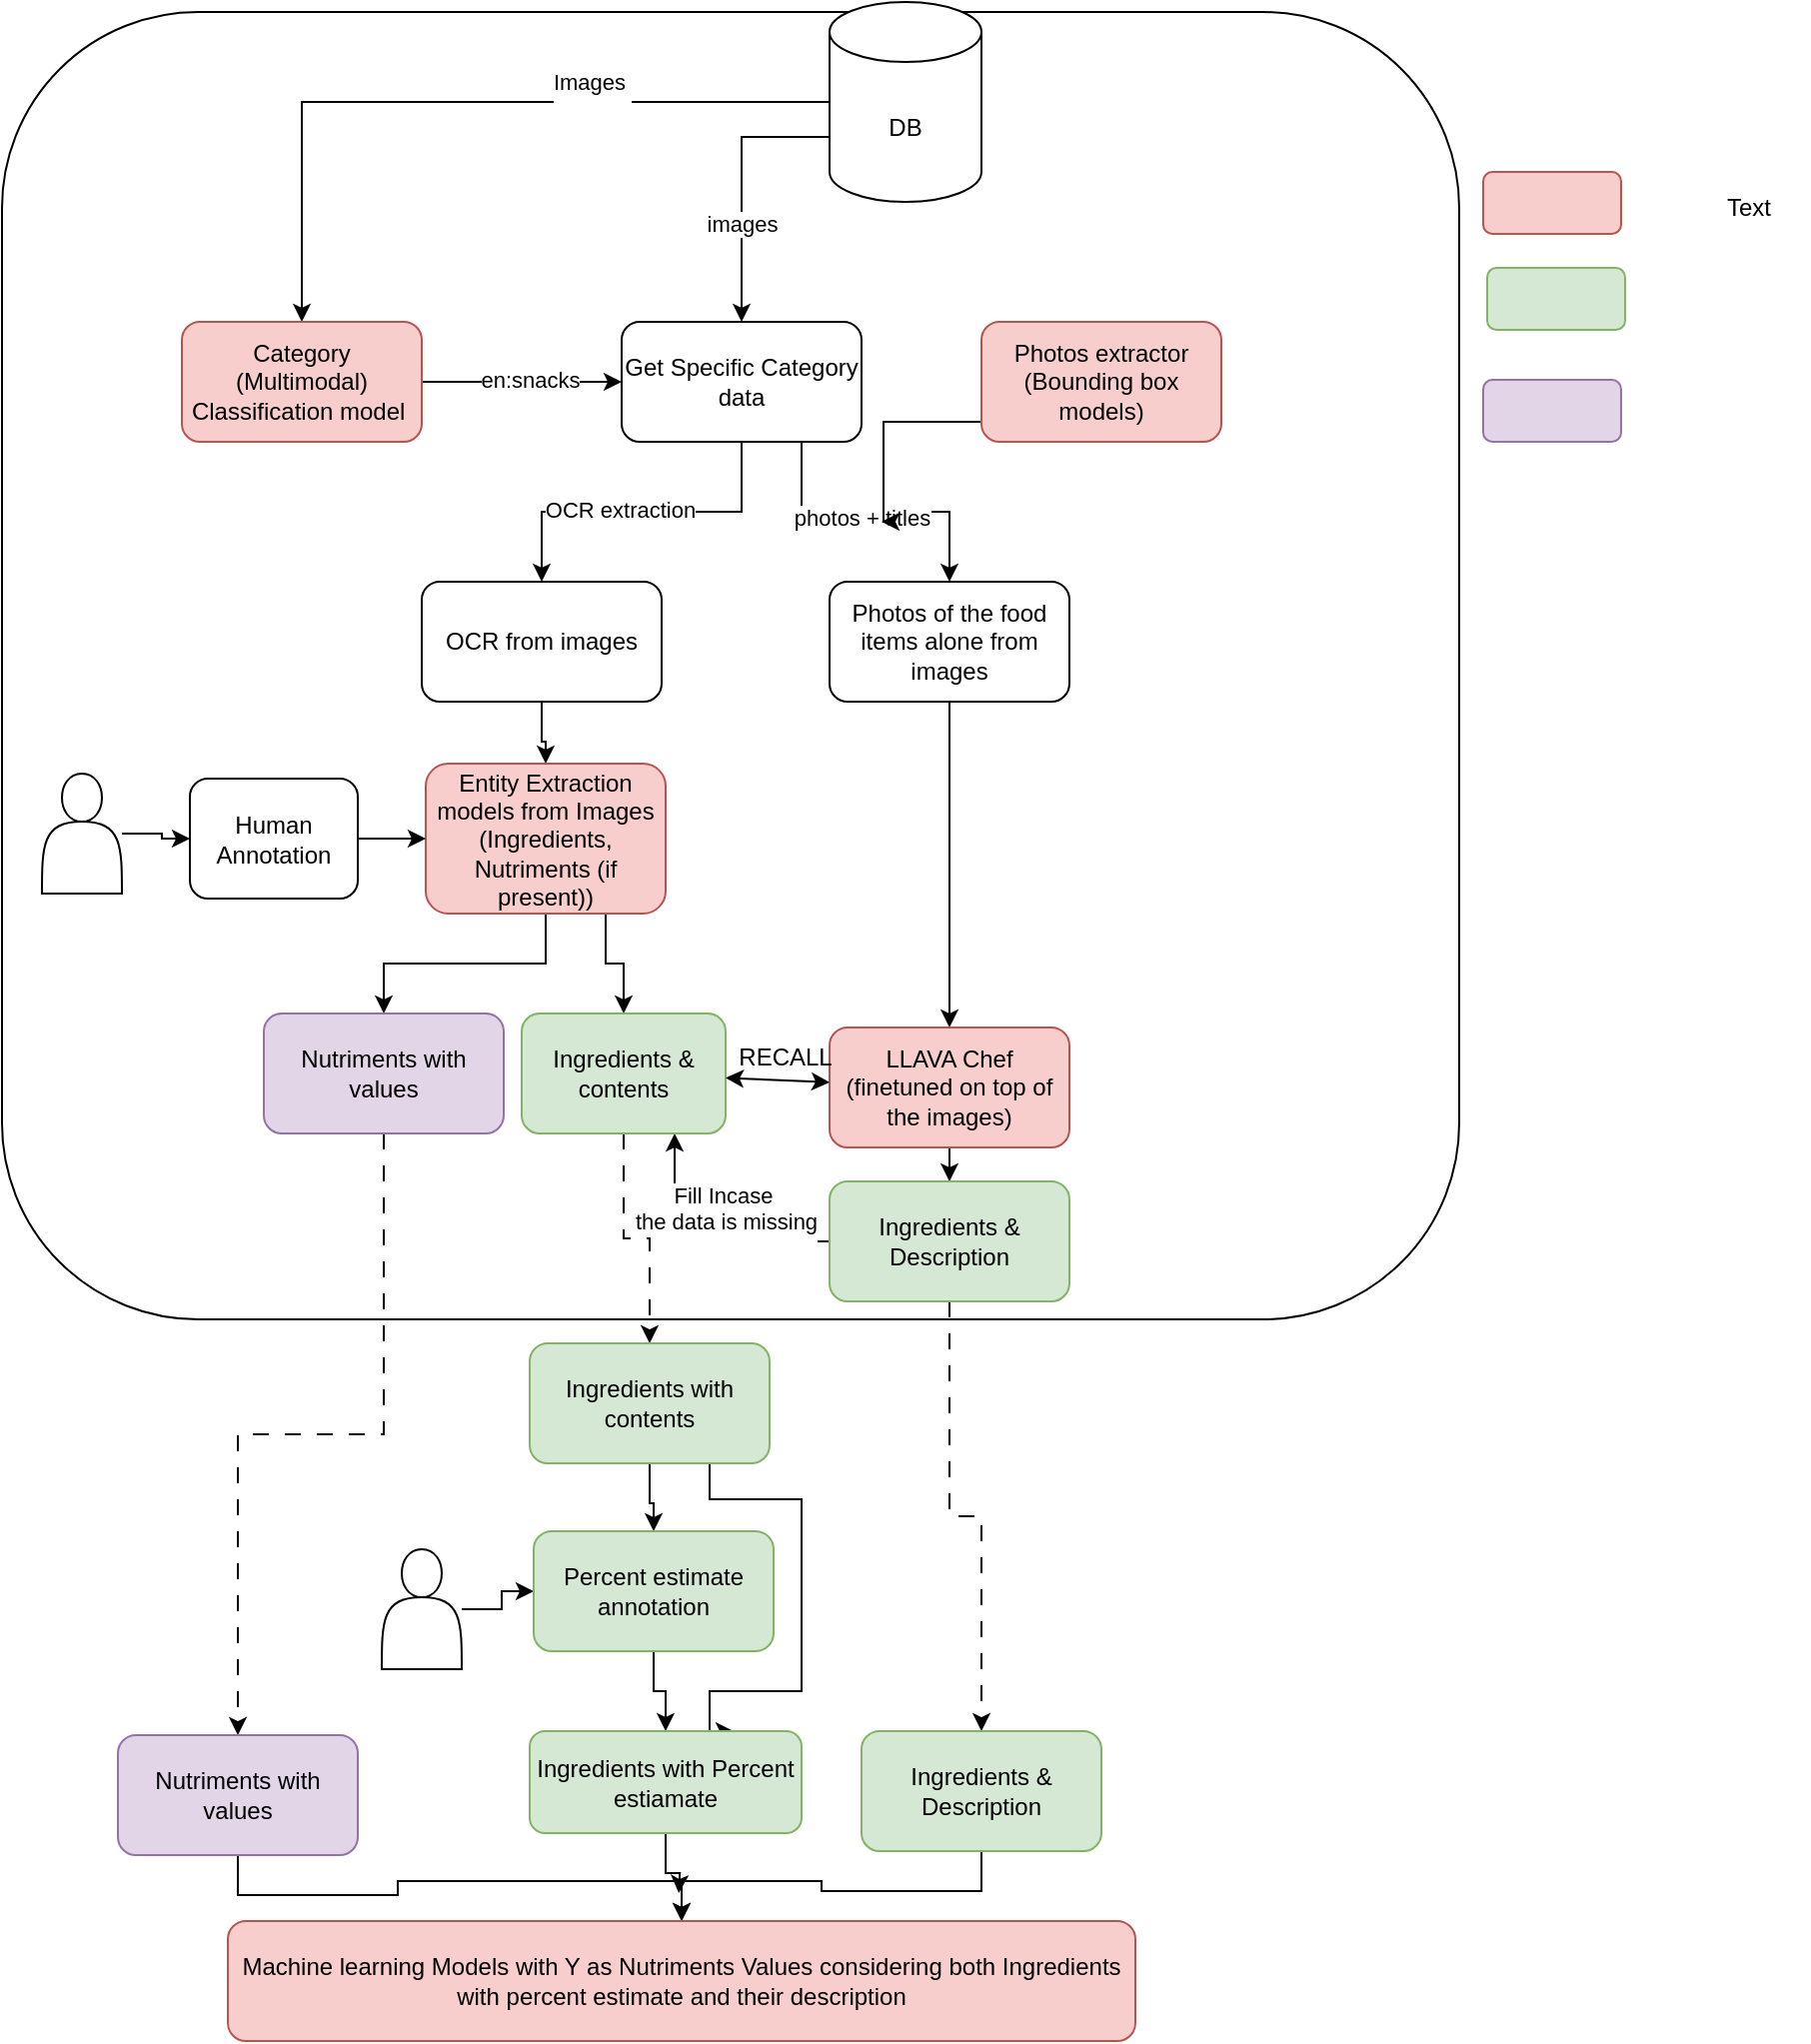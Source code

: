 <mxfile version="27.1.6">
  <diagram name="Page-1" id="QT09Z66isRcmfOBsZCpm">
    <mxGraphModel dx="1869" dy="622" grid="0" gridSize="10" guides="1" tooltips="1" connect="1" arrows="1" fold="1" page="1" pageScale="1" pageWidth="827" pageHeight="1169" math="0" shadow="0">
      <root>
        <mxCell id="0" />
        <mxCell id="1" parent="0" />
        <mxCell id="C5yaauLDrXDxsBTMb6eG-1" value="" style="rounded=1;whiteSpace=wrap;html=1;fillColor=none;" parent="1" vertex="1">
          <mxGeometry x="-70" y="125" width="729" height="654" as="geometry" />
        </mxCell>
        <mxCell id="cF8QfP8WDfPO8UW3AcHy-6" style="edgeStyle=orthogonalEdgeStyle;rounded=0;orthogonalLoop=1;jettySize=auto;html=1;entryX=0.5;entryY=0;entryDx=0;entryDy=0;" parent="1" source="cF8QfP8WDfPO8UW3AcHy-2" target="cF8QfP8WDfPO8UW3AcHy-3" edge="1">
          <mxGeometry relative="1" as="geometry" />
        </mxCell>
        <mxCell id="cF8QfP8WDfPO8UW3AcHy-13" value="Images&amp;nbsp;&lt;div&gt;&lt;br style=&quot;font-size: 12px; text-wrap-mode: wrap; background-color: rgb(236, 236, 236);&quot;&gt;&lt;/div&gt;" style="edgeLabel;html=1;align=center;verticalAlign=middle;resizable=0;points=[];" parent="cF8QfP8WDfPO8UW3AcHy-6" vertex="1" connectable="0">
          <mxGeometry x="-0.36" y="-3" relative="1" as="geometry">
            <mxPoint as="offset" />
          </mxGeometry>
        </mxCell>
        <mxCell id="cF8QfP8WDfPO8UW3AcHy-12" style="edgeStyle=orthogonalEdgeStyle;rounded=0;orthogonalLoop=1;jettySize=auto;html=1;exitX=0;exitY=0;exitDx=0;exitDy=67.5;exitPerimeter=0;" parent="1" source="cF8QfP8WDfPO8UW3AcHy-2" target="cF8QfP8WDfPO8UW3AcHy-9" edge="1">
          <mxGeometry relative="1" as="geometry" />
        </mxCell>
        <mxCell id="cF8QfP8WDfPO8UW3AcHy-14" value="images" style="edgeLabel;html=1;align=center;verticalAlign=middle;resizable=0;points=[];" parent="cF8QfP8WDfPO8UW3AcHy-12" vertex="1" connectable="0">
          <mxGeometry x="0.285" relative="1" as="geometry">
            <mxPoint as="offset" />
          </mxGeometry>
        </mxCell>
        <mxCell id="cF8QfP8WDfPO8UW3AcHy-2" value="DB" style="shape=cylinder3;whiteSpace=wrap;html=1;boundedLbl=1;backgroundOutline=1;size=15;" parent="1" vertex="1">
          <mxGeometry x="344" y="120" width="76" height="100" as="geometry" />
        </mxCell>
        <mxCell id="cF8QfP8WDfPO8UW3AcHy-8" style="edgeStyle=orthogonalEdgeStyle;rounded=0;orthogonalLoop=1;jettySize=auto;html=1;entryX=0;entryY=0.5;entryDx=0;entryDy=0;" parent="1" source="cF8QfP8WDfPO8UW3AcHy-3" target="cF8QfP8WDfPO8UW3AcHy-9" edge="1">
          <mxGeometry relative="1" as="geometry">
            <mxPoint x="380" y="310" as="targetPoint" />
          </mxGeometry>
        </mxCell>
        <mxCell id="cF8QfP8WDfPO8UW3AcHy-11" value="en:snacks" style="edgeLabel;html=1;align=center;verticalAlign=middle;resizable=0;points=[];" parent="cF8QfP8WDfPO8UW3AcHy-8" vertex="1" connectable="0">
          <mxGeometry x="0.069" y="1" relative="1" as="geometry">
            <mxPoint as="offset" />
          </mxGeometry>
        </mxCell>
        <mxCell id="cF8QfP8WDfPO8UW3AcHy-3" value="Category (Multimodal) Classification model&amp;nbsp;" style="rounded=1;whiteSpace=wrap;html=1;fillColor=#f8cecc;strokeColor=#b85450;" parent="1" vertex="1">
          <mxGeometry x="20" y="280" width="120" height="60" as="geometry" />
        </mxCell>
        <mxCell id="cF8QfP8WDfPO8UW3AcHy-16" style="edgeStyle=orthogonalEdgeStyle;rounded=0;orthogonalLoop=1;jettySize=auto;html=1;entryX=0.5;entryY=0;entryDx=0;entryDy=0;" parent="1" source="cF8QfP8WDfPO8UW3AcHy-9" target="cF8QfP8WDfPO8UW3AcHy-15" edge="1">
          <mxGeometry relative="1" as="geometry" />
        </mxCell>
        <mxCell id="cF8QfP8WDfPO8UW3AcHy-19" value="OCR extraction" style="edgeLabel;html=1;align=center;verticalAlign=middle;resizable=0;points=[];" parent="cF8QfP8WDfPO8UW3AcHy-16" vertex="1" connectable="0">
          <mxGeometry x="0.127" y="-1" relative="1" as="geometry">
            <mxPoint as="offset" />
          </mxGeometry>
        </mxCell>
        <mxCell id="cF8QfP8WDfPO8UW3AcHy-18" style="edgeStyle=orthogonalEdgeStyle;rounded=0;orthogonalLoop=1;jettySize=auto;html=1;exitX=0.75;exitY=1;exitDx=0;exitDy=0;entryX=0.5;entryY=0;entryDx=0;entryDy=0;" parent="1" source="cF8QfP8WDfPO8UW3AcHy-9" target="cF8QfP8WDfPO8UW3AcHy-17" edge="1">
          <mxGeometry relative="1" as="geometry" />
        </mxCell>
        <mxCell id="cF8QfP8WDfPO8UW3AcHy-20" value="photos + titles" style="edgeLabel;html=1;align=center;verticalAlign=middle;resizable=0;points=[];" parent="cF8QfP8WDfPO8UW3AcHy-18" vertex="1" connectable="0">
          <mxGeometry x="-0.011" y="-3" relative="1" as="geometry">
            <mxPoint x="-6" as="offset" />
          </mxGeometry>
        </mxCell>
        <mxCell id="cF8QfP8WDfPO8UW3AcHy-9" value="Get Specific Category data" style="rounded=1;whiteSpace=wrap;html=1;" parent="1" vertex="1">
          <mxGeometry x="240" y="280" width="120" height="60" as="geometry" />
        </mxCell>
        <mxCell id="cF8QfP8WDfPO8UW3AcHy-27" style="edgeStyle=orthogonalEdgeStyle;rounded=0;orthogonalLoop=1;jettySize=auto;html=1;entryX=0.5;entryY=0;entryDx=0;entryDy=0;" parent="1" source="cF8QfP8WDfPO8UW3AcHy-15" target="cF8QfP8WDfPO8UW3AcHy-25" edge="1">
          <mxGeometry relative="1" as="geometry" />
        </mxCell>
        <mxCell id="cF8QfP8WDfPO8UW3AcHy-15" value="OCR from images" style="rounded=1;whiteSpace=wrap;html=1;" parent="1" vertex="1">
          <mxGeometry x="140" y="410" width="120" height="60" as="geometry" />
        </mxCell>
        <mxCell id="cF8QfP8WDfPO8UW3AcHy-28" style="edgeStyle=orthogonalEdgeStyle;rounded=0;orthogonalLoop=1;jettySize=auto;html=1;" parent="1" source="cF8QfP8WDfPO8UW3AcHy-17" target="cF8QfP8WDfPO8UW3AcHy-26" edge="1">
          <mxGeometry relative="1" as="geometry" />
        </mxCell>
        <mxCell id="cF8QfP8WDfPO8UW3AcHy-17" value="Photos of the food items alone from images" style="rounded=1;whiteSpace=wrap;html=1;" parent="1" vertex="1">
          <mxGeometry x="344" y="410" width="120" height="60" as="geometry" />
        </mxCell>
        <mxCell id="cF8QfP8WDfPO8UW3AcHy-24" style="edgeStyle=orthogonalEdgeStyle;rounded=0;orthogonalLoop=1;jettySize=auto;html=1;" parent="1" source="cF8QfP8WDfPO8UW3AcHy-23" edge="1">
          <mxGeometry relative="1" as="geometry">
            <mxPoint x="370" y="380" as="targetPoint" />
            <Array as="points">
              <mxPoint x="371" y="330" />
            </Array>
          </mxGeometry>
        </mxCell>
        <mxCell id="cF8QfP8WDfPO8UW3AcHy-23" value="Photos extractor (Bounding box models)" style="rounded=1;whiteSpace=wrap;html=1;fillColor=#f8cecc;strokeColor=#b85450;" parent="1" vertex="1">
          <mxGeometry x="420" y="280" width="120" height="60" as="geometry" />
        </mxCell>
        <mxCell id="cF8QfP8WDfPO8UW3AcHy-36" style="edgeStyle=orthogonalEdgeStyle;rounded=0;orthogonalLoop=1;jettySize=auto;html=1;" parent="1" source="cF8QfP8WDfPO8UW3AcHy-25" target="cF8QfP8WDfPO8UW3AcHy-35" edge="1">
          <mxGeometry relative="1" as="geometry" />
        </mxCell>
        <mxCell id="C5yaauLDrXDxsBTMb6eG-34" style="edgeStyle=orthogonalEdgeStyle;rounded=0;orthogonalLoop=1;jettySize=auto;html=1;exitX=0.75;exitY=1;exitDx=0;exitDy=0;" parent="1" source="cF8QfP8WDfPO8UW3AcHy-25" target="C5yaauLDrXDxsBTMb6eG-32" edge="1">
          <mxGeometry relative="1" as="geometry" />
        </mxCell>
        <mxCell id="cF8QfP8WDfPO8UW3AcHy-25" value="Entity Extraction models from Images (Ingredients, Nutriments (if present))" style="rounded=1;whiteSpace=wrap;html=1;fillColor=#f8cecc;strokeColor=#b85450;" parent="1" vertex="1">
          <mxGeometry x="142" y="501" width="120" height="75" as="geometry" />
        </mxCell>
        <mxCell id="cF8QfP8WDfPO8UW3AcHy-33" style="edgeStyle=orthogonalEdgeStyle;rounded=0;orthogonalLoop=1;jettySize=auto;html=1;" parent="1" source="cF8QfP8WDfPO8UW3AcHy-26" target="cF8QfP8WDfPO8UW3AcHy-32" edge="1">
          <mxGeometry relative="1" as="geometry" />
        </mxCell>
        <mxCell id="cF8QfP8WDfPO8UW3AcHy-26" value="LLAVA Chef (finetuned on top of the images)" style="rounded=1;whiteSpace=wrap;html=1;fillColor=#f8cecc;strokeColor=#b85450;" parent="1" vertex="1">
          <mxGeometry x="344" y="633" width="120" height="60" as="geometry" />
        </mxCell>
        <mxCell id="C5yaauLDrXDxsBTMb6eG-47" style="edgeStyle=orthogonalEdgeStyle;rounded=0;orthogonalLoop=1;jettySize=auto;html=1;entryX=0.5;entryY=0;entryDx=0;entryDy=0;dashed=1;dashPattern=8 8;" parent="1" source="cF8QfP8WDfPO8UW3AcHy-32" target="C5yaauLDrXDxsBTMb6eG-46" edge="1">
          <mxGeometry relative="1" as="geometry" />
        </mxCell>
        <mxCell id="C5yaauLDrXDxsBTMb6eG-58" style="edgeStyle=orthogonalEdgeStyle;rounded=0;orthogonalLoop=1;jettySize=auto;html=1;entryX=0.75;entryY=1;entryDx=0;entryDy=0;" parent="1" source="cF8QfP8WDfPO8UW3AcHy-32" target="C5yaauLDrXDxsBTMb6eG-32" edge="1">
          <mxGeometry relative="1" as="geometry" />
        </mxCell>
        <mxCell id="C5yaauLDrXDxsBTMb6eG-59" value="Fill Incase&amp;nbsp;&lt;div&gt;the data is missing&lt;div&gt;&lt;br&gt;&lt;/div&gt;&lt;/div&gt;" style="edgeLabel;html=1;align=center;verticalAlign=middle;resizable=0;points=[];" parent="C5yaauLDrXDxsBTMb6eG-58" vertex="1" connectable="0">
          <mxGeometry x="-0.06" y="2" relative="1" as="geometry">
            <mxPoint x="10" y="-12" as="offset" />
          </mxGeometry>
        </mxCell>
        <mxCell id="cF8QfP8WDfPO8UW3AcHy-32" value="Ingredients &amp;amp; Description" style="rounded=1;whiteSpace=wrap;html=1;fillColor=#d5e8d4;strokeColor=#82b366;" parent="1" vertex="1">
          <mxGeometry x="344" y="710" width="120" height="60" as="geometry" />
        </mxCell>
        <mxCell id="C5yaauLDrXDxsBTMb6eG-43" style="edgeStyle=orthogonalEdgeStyle;rounded=0;orthogonalLoop=1;jettySize=auto;html=1;entryX=0.5;entryY=0;entryDx=0;entryDy=0;dashed=1;dashPattern=8 8;" parent="1" source="cF8QfP8WDfPO8UW3AcHy-35" target="C5yaauLDrXDxsBTMb6eG-42" edge="1">
          <mxGeometry relative="1" as="geometry" />
        </mxCell>
        <mxCell id="cF8QfP8WDfPO8UW3AcHy-35" value="Nutriments with values" style="rounded=1;whiteSpace=wrap;html=1;fillColor=#e1d5e7;strokeColor=#9673a6;" parent="1" vertex="1">
          <mxGeometry x="61" y="626" width="120" height="60" as="geometry" />
        </mxCell>
        <mxCell id="C5yaauLDrXDxsBTMb6eG-45" style="edgeStyle=orthogonalEdgeStyle;rounded=0;orthogonalLoop=1;jettySize=auto;html=1;dashed=1;dashPattern=8 8;" parent="1" source="C5yaauLDrXDxsBTMb6eG-32" target="C5yaauLDrXDxsBTMb6eG-44" edge="1">
          <mxGeometry relative="1" as="geometry" />
        </mxCell>
        <mxCell id="C5yaauLDrXDxsBTMb6eG-32" value="Ingredients &amp;amp; contents" style="rounded=1;whiteSpace=wrap;html=1;fillColor=#d5e8d4;strokeColor=#82b366;" parent="1" vertex="1">
          <mxGeometry x="190" y="626" width="102" height="60" as="geometry" />
        </mxCell>
        <mxCell id="C5yaauLDrXDxsBTMb6eG-35" value="" style="endArrow=classic;startArrow=classic;html=1;rounded=0;" parent="1" source="C5yaauLDrXDxsBTMb6eG-32" target="cF8QfP8WDfPO8UW3AcHy-26" edge="1">
          <mxGeometry width="50" height="50" relative="1" as="geometry">
            <mxPoint x="442" y="582" as="sourcePoint" />
            <mxPoint x="492" y="532" as="targetPoint" />
          </mxGeometry>
        </mxCell>
        <mxCell id="C5yaauLDrXDxsBTMb6eG-36" value="RECALL" style="text;html=1;align=center;verticalAlign=middle;whiteSpace=wrap;rounded=0;" parent="1" vertex="1">
          <mxGeometry x="292" y="633" width="60" height="30" as="geometry" />
        </mxCell>
        <mxCell id="C5yaauLDrXDxsBTMb6eG-39" style="edgeStyle=orthogonalEdgeStyle;rounded=0;orthogonalLoop=1;jettySize=auto;html=1;entryX=0;entryY=0.5;entryDx=0;entryDy=0;" parent="1" source="C5yaauLDrXDxsBTMb6eG-37" target="C5yaauLDrXDxsBTMb6eG-38" edge="1">
          <mxGeometry relative="1" as="geometry" />
        </mxCell>
        <mxCell id="C5yaauLDrXDxsBTMb6eG-37" value="" style="shape=actor;whiteSpace=wrap;html=1;" parent="1" vertex="1">
          <mxGeometry x="-50" y="506" width="40" height="60" as="geometry" />
        </mxCell>
        <mxCell id="C5yaauLDrXDxsBTMb6eG-40" style="edgeStyle=orthogonalEdgeStyle;rounded=0;orthogonalLoop=1;jettySize=auto;html=1;entryX=0;entryY=0.5;entryDx=0;entryDy=0;" parent="1" source="C5yaauLDrXDxsBTMb6eG-38" target="cF8QfP8WDfPO8UW3AcHy-25" edge="1">
          <mxGeometry relative="1" as="geometry" />
        </mxCell>
        <mxCell id="C5yaauLDrXDxsBTMb6eG-38" value="Human Annotation" style="rounded=1;whiteSpace=wrap;html=1;" parent="1" vertex="1">
          <mxGeometry x="24" y="508.5" width="84" height="60" as="geometry" />
        </mxCell>
        <mxCell id="C5yaauLDrXDxsBTMb6eG-61" style="edgeStyle=orthogonalEdgeStyle;rounded=0;orthogonalLoop=1;jettySize=auto;html=1;" parent="1" source="C5yaauLDrXDxsBTMb6eG-42" target="C5yaauLDrXDxsBTMb6eG-57" edge="1">
          <mxGeometry relative="1" as="geometry" />
        </mxCell>
        <mxCell id="C5yaauLDrXDxsBTMb6eG-42" value="Nutriments with values" style="rounded=1;whiteSpace=wrap;html=1;fillColor=#e1d5e7;strokeColor=#9673a6;" parent="1" vertex="1">
          <mxGeometry x="-12" y="987" width="120" height="60" as="geometry" />
        </mxCell>
        <mxCell id="C5yaauLDrXDxsBTMb6eG-52" style="edgeStyle=orthogonalEdgeStyle;rounded=0;orthogonalLoop=1;jettySize=auto;html=1;entryX=0.5;entryY=0;entryDx=0;entryDy=0;" parent="1" source="C5yaauLDrXDxsBTMb6eG-44" target="C5yaauLDrXDxsBTMb6eG-50" edge="1">
          <mxGeometry relative="1" as="geometry" />
        </mxCell>
        <mxCell id="C5yaauLDrXDxsBTMb6eG-55" style="edgeStyle=orthogonalEdgeStyle;rounded=0;orthogonalLoop=1;jettySize=auto;html=1;exitX=0.75;exitY=1;exitDx=0;exitDy=0;entryX=0.75;entryY=0;entryDx=0;entryDy=0;" parent="1" source="C5yaauLDrXDxsBTMb6eG-44" target="C5yaauLDrXDxsBTMb6eG-53" edge="1">
          <mxGeometry relative="1" as="geometry">
            <Array as="points">
              <mxPoint x="284" y="869" />
              <mxPoint x="330" y="869" />
              <mxPoint x="330" y="965" />
              <mxPoint x="284" y="965" />
            </Array>
          </mxGeometry>
        </mxCell>
        <mxCell id="C5yaauLDrXDxsBTMb6eG-44" value="Ingredients with contents" style="rounded=1;whiteSpace=wrap;html=1;fillColor=#d5e8d4;strokeColor=#82b366;" parent="1" vertex="1">
          <mxGeometry x="194" y="791" width="120" height="60" as="geometry" />
        </mxCell>
        <mxCell id="C5yaauLDrXDxsBTMb6eG-62" style="edgeStyle=orthogonalEdgeStyle;rounded=0;orthogonalLoop=1;jettySize=auto;html=1;entryX=0.5;entryY=0;entryDx=0;entryDy=0;" parent="1" source="C5yaauLDrXDxsBTMb6eG-46" target="C5yaauLDrXDxsBTMb6eG-57" edge="1">
          <mxGeometry relative="1" as="geometry" />
        </mxCell>
        <mxCell id="C5yaauLDrXDxsBTMb6eG-46" value="Ingredients &amp;amp; Description" style="rounded=1;whiteSpace=wrap;html=1;fillColor=#d5e8d4;strokeColor=#82b366;" parent="1" vertex="1">
          <mxGeometry x="360" y="985" width="120" height="60" as="geometry" />
        </mxCell>
        <mxCell id="C5yaauLDrXDxsBTMb6eG-51" style="edgeStyle=orthogonalEdgeStyle;rounded=0;orthogonalLoop=1;jettySize=auto;html=1;entryX=0;entryY=0.5;entryDx=0;entryDy=0;" parent="1" source="C5yaauLDrXDxsBTMb6eG-49" target="C5yaauLDrXDxsBTMb6eG-50" edge="1">
          <mxGeometry relative="1" as="geometry" />
        </mxCell>
        <mxCell id="C5yaauLDrXDxsBTMb6eG-49" value="" style="shape=actor;whiteSpace=wrap;html=1;" parent="1" vertex="1">
          <mxGeometry x="120" y="894" width="40" height="60" as="geometry" />
        </mxCell>
        <mxCell id="C5yaauLDrXDxsBTMb6eG-54" style="edgeStyle=orthogonalEdgeStyle;rounded=0;orthogonalLoop=1;jettySize=auto;html=1;entryX=0.5;entryY=0;entryDx=0;entryDy=0;" parent="1" source="C5yaauLDrXDxsBTMb6eG-50" target="C5yaauLDrXDxsBTMb6eG-53" edge="1">
          <mxGeometry relative="1" as="geometry" />
        </mxCell>
        <mxCell id="C5yaauLDrXDxsBTMb6eG-50" value="Percent estimate annotation" style="rounded=1;whiteSpace=wrap;html=1;fillColor=#d5e8d4;strokeColor=#82b366;" parent="1" vertex="1">
          <mxGeometry x="196" y="885" width="120" height="60" as="geometry" />
        </mxCell>
        <mxCell id="C5yaauLDrXDxsBTMb6eG-63" style="edgeStyle=orthogonalEdgeStyle;rounded=0;orthogonalLoop=1;jettySize=auto;html=1;" parent="1" source="C5yaauLDrXDxsBTMb6eG-53" edge="1">
          <mxGeometry relative="1" as="geometry">
            <mxPoint x="268.6" y="1066.0" as="targetPoint" />
          </mxGeometry>
        </mxCell>
        <mxCell id="C5yaauLDrXDxsBTMb6eG-53" value="Ingredients with Percent estiamate" style="rounded=1;whiteSpace=wrap;html=1;fillColor=#d5e8d4;strokeColor=#82b366;" parent="1" vertex="1">
          <mxGeometry x="194" y="985" width="136" height="51" as="geometry" />
        </mxCell>
        <mxCell id="C5yaauLDrXDxsBTMb6eG-57" value="Machine learning Models with Y as Nutriments Values considering both Ingredients with percent estimate and their description" style="rounded=1;whiteSpace=wrap;html=1;fillColor=#f8cecc;strokeColor=#b85450;" parent="1" vertex="1">
          <mxGeometry x="43" y="1080" width="454" height="60" as="geometry" />
        </mxCell>
        <mxCell id="CO1UvkLrPfOnZ68Yw96--2" value="" style="rounded=1;whiteSpace=wrap;html=1;fillColor=#f8cecc;strokeColor=#b85450;" vertex="1" parent="1">
          <mxGeometry x="671" y="205" width="69" height="31" as="geometry" />
        </mxCell>
        <mxCell id="CO1UvkLrPfOnZ68Yw96--3" value="" style="rounded=1;whiteSpace=wrap;html=1;fillColor=#d5e8d4;strokeColor=#82b366;" vertex="1" parent="1">
          <mxGeometry x="673" y="253" width="69" height="31" as="geometry" />
        </mxCell>
        <mxCell id="CO1UvkLrPfOnZ68Yw96--4" value="" style="rounded=1;whiteSpace=wrap;html=1;fillColor=#e1d5e7;strokeColor=#9673a6;" vertex="1" parent="1">
          <mxGeometry x="671" y="309" width="69" height="31" as="geometry" />
        </mxCell>
        <mxCell id="CO1UvkLrPfOnZ68Yw96--5" value="Text" style="text;html=1;align=center;verticalAlign=middle;whiteSpace=wrap;rounded=0;" vertex="1" parent="1">
          <mxGeometry x="774" y="208" width="60" height="30" as="geometry" />
        </mxCell>
      </root>
    </mxGraphModel>
  </diagram>
</mxfile>
